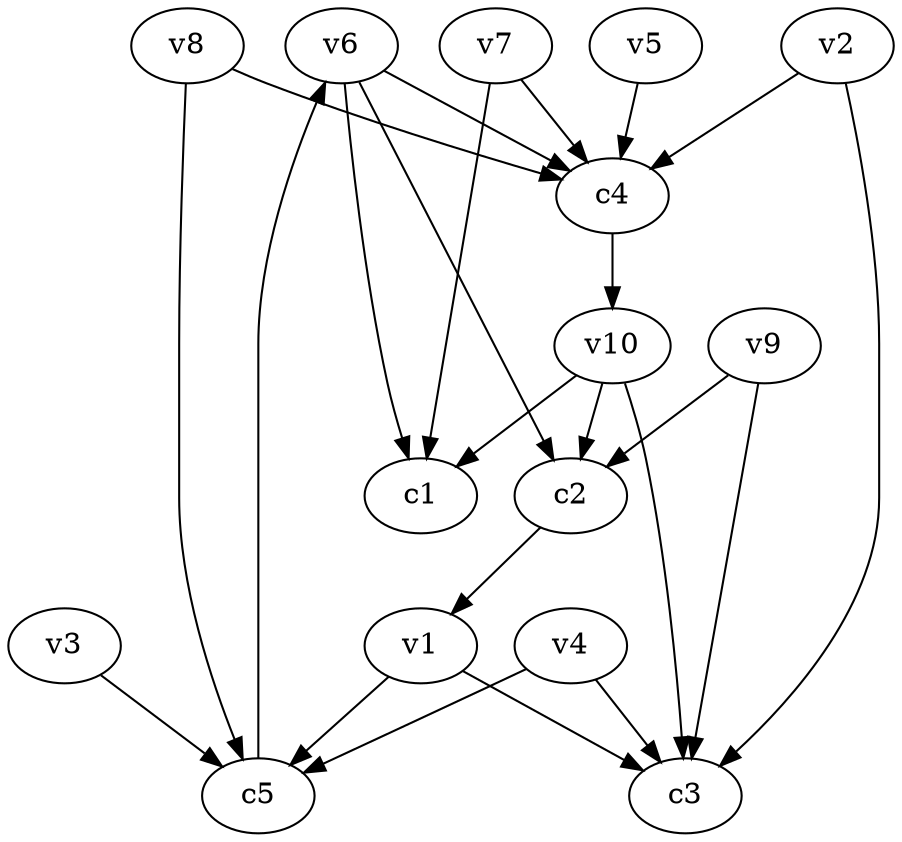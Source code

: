 strict digraph  {
c1;
c2;
c3;
c4;
c5;
v1;
v2;
v3;
v4;
v5;
v6;
v7;
v8;
v9;
v10;
c2 -> v1  [weight=1];
c4 -> v10  [weight=1];
c5 -> v6  [weight=1];
v1 -> c3  [weight=1];
v1 -> c5  [weight=1];
v2 -> c4  [weight=1];
v2 -> c3  [weight=1];
v3 -> c5  [weight=1];
v4 -> c5  [weight=1];
v4 -> c3  [weight=1];
v5 -> c4  [weight=1];
v6 -> c4  [weight=1];
v6 -> c1  [weight=1];
v6 -> c2  [weight=1];
v7 -> c1  [weight=1];
v7 -> c4  [weight=1];
v8 -> c4  [weight=1];
v8 -> c5  [weight=1];
v9 -> c2  [weight=1];
v9 -> c3  [weight=1];
v10 -> c2  [weight=1];
v10 -> c1  [weight=1];
v10 -> c3  [weight=1];
}
